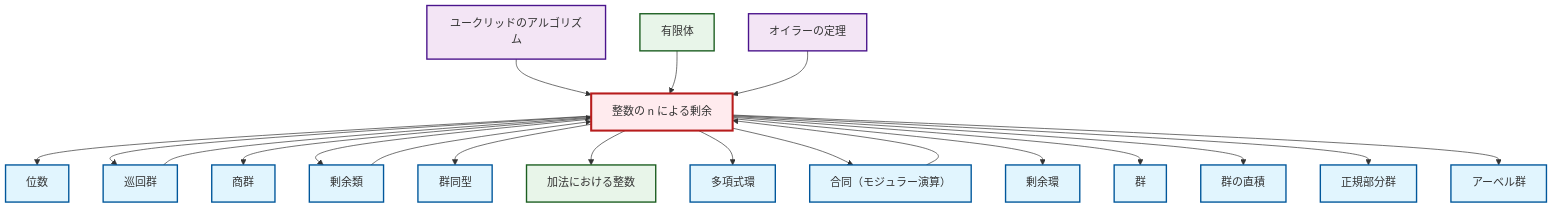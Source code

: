 graph TD
    classDef definition fill:#e1f5fe,stroke:#01579b,stroke-width:2px
    classDef theorem fill:#f3e5f5,stroke:#4a148c,stroke-width:2px
    classDef axiom fill:#fff3e0,stroke:#e65100,stroke-width:2px
    classDef example fill:#e8f5e9,stroke:#1b5e20,stroke-width:2px
    classDef current fill:#ffebee,stroke:#b71c1c,stroke-width:3px
    thm-euclidean-algorithm["ユークリッドのアルゴリズム"]:::theorem
    def-normal-subgroup["正規部分群"]:::definition
    def-group["群"]:::definition
    def-congruence["合同（モジュラー演算）"]:::definition
    def-isomorphism["群同型"]:::definition
    def-direct-product["群の直積"]:::definition
    def-quotient-ring["剰余環"]:::definition
    thm-euler["オイラーの定理"]:::theorem
    def-abelian-group["アーベル群"]:::definition
    ex-quotient-integers-mod-n["整数の n による剰余"]:::example
    def-coset["剰余類"]:::definition
    def-quotient-group["商群"]:::definition
    ex-finite-field["有限体"]:::example
    def-order["位数"]:::definition
    ex-integers-addition["加法における整数"]:::example
    def-cyclic-group["巡回群"]:::definition
    def-polynomial-ring["多項式環"]:::definition
    ex-quotient-integers-mod-n --> def-order
    ex-quotient-integers-mod-n --> def-cyclic-group
    def-coset --> ex-quotient-integers-mod-n
    ex-quotient-integers-mod-n --> def-quotient-group
    ex-quotient-integers-mod-n --> def-coset
    thm-euclidean-algorithm --> ex-quotient-integers-mod-n
    ex-quotient-integers-mod-n --> def-isomorphism
    ex-quotient-integers-mod-n --> ex-integers-addition
    ex-quotient-integers-mod-n --> def-polynomial-ring
    ex-quotient-integers-mod-n --> def-congruence
    ex-quotient-integers-mod-n --> def-quotient-ring
    ex-quotient-integers-mod-n --> def-group
    ex-quotient-integers-mod-n --> def-direct-product
    ex-finite-field --> ex-quotient-integers-mod-n
    ex-quotient-integers-mod-n --> def-normal-subgroup
    def-congruence --> ex-quotient-integers-mod-n
    ex-quotient-integers-mod-n --> def-abelian-group
    def-cyclic-group --> ex-quotient-integers-mod-n
    thm-euler --> ex-quotient-integers-mod-n
    class ex-quotient-integers-mod-n current